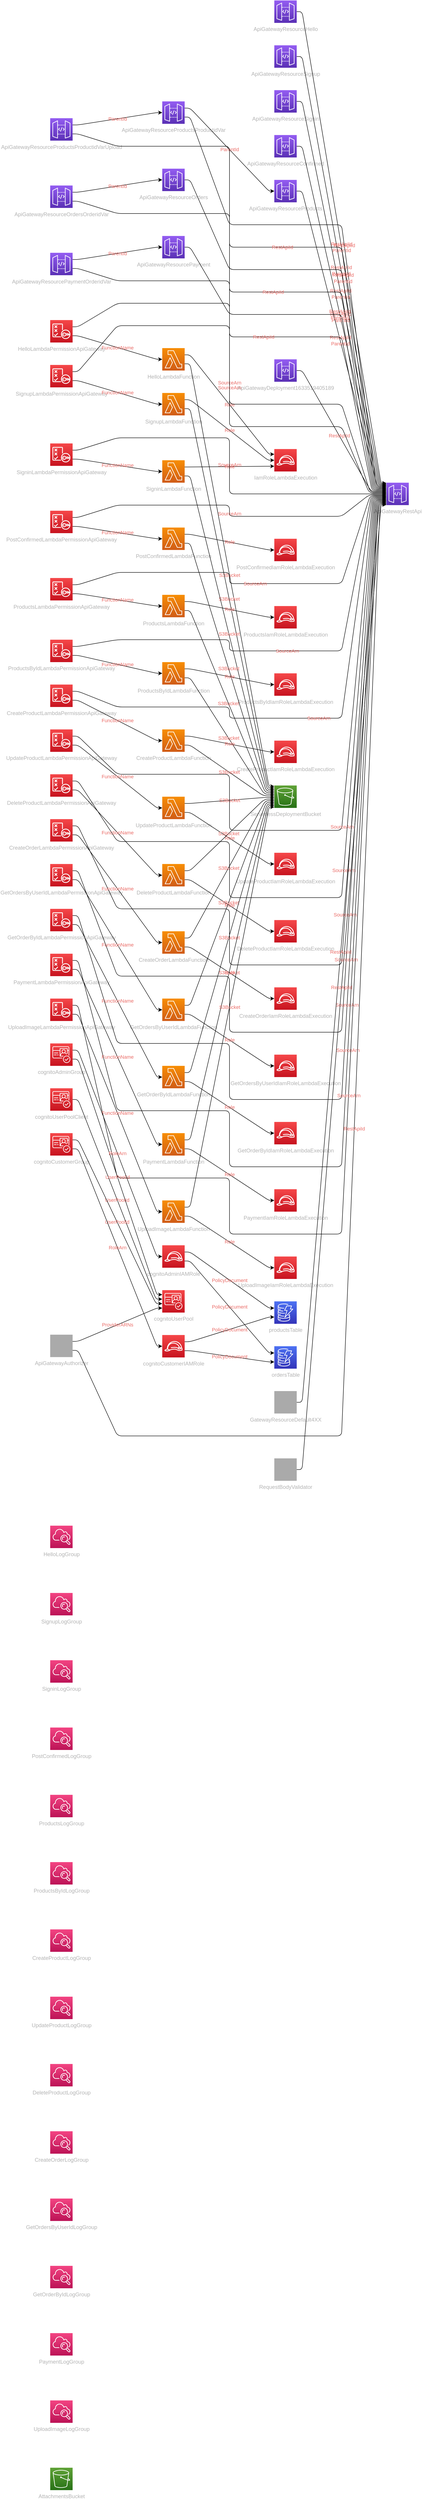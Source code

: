 <mxfile version="13.1.3" pages="2">
            <diagram id="diagramid" name="Diagram">
              <mxGraphModel><root><mxCell id="0"/><mxCell id="1" parent="0"/><mxCell id="2" value="ServerlessDeploymentBucket" style="outlineConnect=0;fontColor=#B3B3B3;gradientColor=#60A337;gradientDirection=north;fillColor=#277116;strokeColor=#ffffff;dashed=0;verticalLabelPosition=bottom;verticalAlign=top;align=center;html=1;fontSize=12;fontStyle=0;aspect=fixed;shape=mxgraph.aws4.resourceIcon;resIcon=mxgraph.aws4.s3;" vertex="1" parent="1"><mxGeometry x="500" y="1750" width="50" height="50" as="geometry"/></mxCell><mxCell id="4" value="HelloLogGroup" style="outlineConnect=0;fontColor=#B3B3B3;gradientColor=#F34482;gradientDirection=north;fillColor=#BC1356;strokeColor=#ffffff;dashed=0;verticalLabelPosition=bottom;verticalAlign=top;align=center;html=1;fontSize=12;fontStyle=0;aspect=fixed;shape=mxgraph.aws4.resourceIcon;resIcon=mxgraph.aws4.cloudwatch;" vertex="1" parent="1"><mxGeometry y="3400" width="50" height="50" as="geometry"/></mxCell><mxCell id="5" value="SignupLogGroup" style="outlineConnect=0;fontColor=#B3B3B3;gradientColor=#F34482;gradientDirection=north;fillColor=#BC1356;strokeColor=#ffffff;dashed=0;verticalLabelPosition=bottom;verticalAlign=top;align=center;html=1;fontSize=12;fontStyle=0;aspect=fixed;shape=mxgraph.aws4.resourceIcon;resIcon=mxgraph.aws4.cloudwatch;" vertex="1" parent="1"><mxGeometry y="3550" width="50" height="50" as="geometry"/></mxCell><mxCell id="6" value="SigninLogGroup" style="outlineConnect=0;fontColor=#B3B3B3;gradientColor=#F34482;gradientDirection=north;fillColor=#BC1356;strokeColor=#ffffff;dashed=0;verticalLabelPosition=bottom;verticalAlign=top;align=center;html=1;fontSize=12;fontStyle=0;aspect=fixed;shape=mxgraph.aws4.resourceIcon;resIcon=mxgraph.aws4.cloudwatch;" vertex="1" parent="1"><mxGeometry y="3700" width="50" height="50" as="geometry"/></mxCell><mxCell id="7" value="PostConfirmedLogGroup" style="outlineConnect=0;fontColor=#B3B3B3;gradientColor=#F34482;gradientDirection=north;fillColor=#BC1356;strokeColor=#ffffff;dashed=0;verticalLabelPosition=bottom;verticalAlign=top;align=center;html=1;fontSize=12;fontStyle=0;aspect=fixed;shape=mxgraph.aws4.resourceIcon;resIcon=mxgraph.aws4.cloudwatch;" vertex="1" parent="1"><mxGeometry y="3850" width="50" height="50" as="geometry"/></mxCell><mxCell id="8" value="ProductsLogGroup" style="outlineConnect=0;fontColor=#B3B3B3;gradientColor=#F34482;gradientDirection=north;fillColor=#BC1356;strokeColor=#ffffff;dashed=0;verticalLabelPosition=bottom;verticalAlign=top;align=center;html=1;fontSize=12;fontStyle=0;aspect=fixed;shape=mxgraph.aws4.resourceIcon;resIcon=mxgraph.aws4.cloudwatch;" vertex="1" parent="1"><mxGeometry y="4000" width="50" height="50" as="geometry"/></mxCell><mxCell id="9" value="ProductsByIdLogGroup" style="outlineConnect=0;fontColor=#B3B3B3;gradientColor=#F34482;gradientDirection=north;fillColor=#BC1356;strokeColor=#ffffff;dashed=0;verticalLabelPosition=bottom;verticalAlign=top;align=center;html=1;fontSize=12;fontStyle=0;aspect=fixed;shape=mxgraph.aws4.resourceIcon;resIcon=mxgraph.aws4.cloudwatch;" vertex="1" parent="1"><mxGeometry y="4150" width="50" height="50" as="geometry"/></mxCell><mxCell id="10" value="CreateProductLogGroup" style="outlineConnect=0;fontColor=#B3B3B3;gradientColor=#F34482;gradientDirection=north;fillColor=#BC1356;strokeColor=#ffffff;dashed=0;verticalLabelPosition=bottom;verticalAlign=top;align=center;html=1;fontSize=12;fontStyle=0;aspect=fixed;shape=mxgraph.aws4.resourceIcon;resIcon=mxgraph.aws4.cloudwatch;" vertex="1" parent="1"><mxGeometry y="4300" width="50" height="50" as="geometry"/></mxCell><mxCell id="11" value="UpdateProductLogGroup" style="outlineConnect=0;fontColor=#B3B3B3;gradientColor=#F34482;gradientDirection=north;fillColor=#BC1356;strokeColor=#ffffff;dashed=0;verticalLabelPosition=bottom;verticalAlign=top;align=center;html=1;fontSize=12;fontStyle=0;aspect=fixed;shape=mxgraph.aws4.resourceIcon;resIcon=mxgraph.aws4.cloudwatch;" vertex="1" parent="1"><mxGeometry y="4450" width="50" height="50" as="geometry"/></mxCell><mxCell id="12" value="DeleteProductLogGroup" style="outlineConnect=0;fontColor=#B3B3B3;gradientColor=#F34482;gradientDirection=north;fillColor=#BC1356;strokeColor=#ffffff;dashed=0;verticalLabelPosition=bottom;verticalAlign=top;align=center;html=1;fontSize=12;fontStyle=0;aspect=fixed;shape=mxgraph.aws4.resourceIcon;resIcon=mxgraph.aws4.cloudwatch;" vertex="1" parent="1"><mxGeometry y="4600" width="50" height="50" as="geometry"/></mxCell><mxCell id="13" value="CreateOrderLogGroup" style="outlineConnect=0;fontColor=#B3B3B3;gradientColor=#F34482;gradientDirection=north;fillColor=#BC1356;strokeColor=#ffffff;dashed=0;verticalLabelPosition=bottom;verticalAlign=top;align=center;html=1;fontSize=12;fontStyle=0;aspect=fixed;shape=mxgraph.aws4.resourceIcon;resIcon=mxgraph.aws4.cloudwatch;" vertex="1" parent="1"><mxGeometry y="4750" width="50" height="50" as="geometry"/></mxCell><mxCell id="14" value="GetOrdersByUserIdLogGroup" style="outlineConnect=0;fontColor=#B3B3B3;gradientColor=#F34482;gradientDirection=north;fillColor=#BC1356;strokeColor=#ffffff;dashed=0;verticalLabelPosition=bottom;verticalAlign=top;align=center;html=1;fontSize=12;fontStyle=0;aspect=fixed;shape=mxgraph.aws4.resourceIcon;resIcon=mxgraph.aws4.cloudwatch;" vertex="1" parent="1"><mxGeometry y="4900" width="50" height="50" as="geometry"/></mxCell><mxCell id="15" value="GetOrderByIdLogGroup" style="outlineConnect=0;fontColor=#B3B3B3;gradientColor=#F34482;gradientDirection=north;fillColor=#BC1356;strokeColor=#ffffff;dashed=0;verticalLabelPosition=bottom;verticalAlign=top;align=center;html=1;fontSize=12;fontStyle=0;aspect=fixed;shape=mxgraph.aws4.resourceIcon;resIcon=mxgraph.aws4.cloudwatch;" vertex="1" parent="1"><mxGeometry y="5050" width="50" height="50" as="geometry"/></mxCell><mxCell id="16" value="PaymentLogGroup" style="outlineConnect=0;fontColor=#B3B3B3;gradientColor=#F34482;gradientDirection=north;fillColor=#BC1356;strokeColor=#ffffff;dashed=0;verticalLabelPosition=bottom;verticalAlign=top;align=center;html=1;fontSize=12;fontStyle=0;aspect=fixed;shape=mxgraph.aws4.resourceIcon;resIcon=mxgraph.aws4.cloudwatch;" vertex="1" parent="1"><mxGeometry y="5200" width="50" height="50" as="geometry"/></mxCell><mxCell id="17" value="UploadImageLogGroup" style="outlineConnect=0;fontColor=#B3B3B3;gradientColor=#F34482;gradientDirection=north;fillColor=#BC1356;strokeColor=#ffffff;dashed=0;verticalLabelPosition=bottom;verticalAlign=top;align=center;html=1;fontSize=12;fontStyle=0;aspect=fixed;shape=mxgraph.aws4.resourceIcon;resIcon=mxgraph.aws4.cloudwatch;" vertex="1" parent="1"><mxGeometry y="5350" width="50" height="50" as="geometry"/></mxCell><mxCell id="18" value="IamRoleLambdaExecution" style="outlineConnect=0;fontColor=#B3B3B3;gradientColor=#F54749;gradientDirection=north;fillColor=#C7131F;strokeColor=#ffffff;dashed=0;verticalLabelPosition=bottom;verticalAlign=top;align=center;html=1;fontSize=12;fontStyle=0;aspect=fixed;shape=mxgraph.aws4.resourceIcon;resIcon=mxgraph.aws4.role;" vertex="1" parent="1"><mxGeometry x="500" y="1000" width="50" height="50" as="geometry"/></mxCell><mxCell id="19" value="HelloLambdaFunction" style="outlineConnect=0;fontColor=#B3B3B3;gradientColor=#F78E04;gradientDirection=north;fillColor=#D05C17;strokeColor=#ffffff;dashed=0;verticalLabelPosition=bottom;verticalAlign=top;align=center;html=1;fontSize=12;fontStyle=0;aspect=fixed;shape=mxgraph.aws4.resourceIcon;resIcon=mxgraph.aws4.lambda;" vertex="1" parent="1"><mxGeometry x="250" y="775" width="50" height="50" as="geometry"/></mxCell><mxCell id="20" value="SignupLambdaFunction" style="outlineConnect=0;fontColor=#B3B3B3;gradientColor=#F78E04;gradientDirection=north;fillColor=#D05C17;strokeColor=#ffffff;dashed=0;verticalLabelPosition=bottom;verticalAlign=top;align=center;html=1;fontSize=12;fontStyle=0;aspect=fixed;shape=mxgraph.aws4.resourceIcon;resIcon=mxgraph.aws4.lambda;" vertex="1" parent="1"><mxGeometry x="250" y="875" width="50" height="50" as="geometry"/></mxCell><mxCell id="21" value="SigninLambdaFunction" style="outlineConnect=0;fontColor=#B3B3B3;gradientColor=#F78E04;gradientDirection=north;fillColor=#D05C17;strokeColor=#ffffff;dashed=0;verticalLabelPosition=bottom;verticalAlign=top;align=center;html=1;fontSize=12;fontStyle=0;aspect=fixed;shape=mxgraph.aws4.resourceIcon;resIcon=mxgraph.aws4.lambda;" vertex="1" parent="1"><mxGeometry x="250" y="1025" width="50" height="50" as="geometry"/></mxCell><mxCell id="22" value="PostConfirmedLambdaFunction" style="outlineConnect=0;fontColor=#B3B3B3;gradientColor=#F78E04;gradientDirection=north;fillColor=#D05C17;strokeColor=#ffffff;dashed=0;verticalLabelPosition=bottom;verticalAlign=top;align=center;html=1;fontSize=12;fontStyle=0;aspect=fixed;shape=mxgraph.aws4.resourceIcon;resIcon=mxgraph.aws4.lambda;" vertex="1" parent="1"><mxGeometry x="250" y="1175" width="50" height="50" as="geometry"/></mxCell><mxCell id="23" value="ProductsLambdaFunction" style="outlineConnect=0;fontColor=#B3B3B3;gradientColor=#F78E04;gradientDirection=north;fillColor=#D05C17;strokeColor=#ffffff;dashed=0;verticalLabelPosition=bottom;verticalAlign=top;align=center;html=1;fontSize=12;fontStyle=0;aspect=fixed;shape=mxgraph.aws4.resourceIcon;resIcon=mxgraph.aws4.lambda;" vertex="1" parent="1"><mxGeometry x="250" y="1325" width="50" height="50" as="geometry"/></mxCell><mxCell id="24" value="ProductsByIdLambdaFunction" style="outlineConnect=0;fontColor=#B3B3B3;gradientColor=#F78E04;gradientDirection=north;fillColor=#D05C17;strokeColor=#ffffff;dashed=0;verticalLabelPosition=bottom;verticalAlign=top;align=center;html=1;fontSize=12;fontStyle=0;aspect=fixed;shape=mxgraph.aws4.resourceIcon;resIcon=mxgraph.aws4.lambda;" vertex="1" parent="1"><mxGeometry x="250" y="1475" width="50" height="50" as="geometry"/></mxCell><mxCell id="25" value="CreateProductLambdaFunction" style="outlineConnect=0;fontColor=#B3B3B3;gradientColor=#F78E04;gradientDirection=north;fillColor=#D05C17;strokeColor=#ffffff;dashed=0;verticalLabelPosition=bottom;verticalAlign=top;align=center;html=1;fontSize=12;fontStyle=0;aspect=fixed;shape=mxgraph.aws4.resourceIcon;resIcon=mxgraph.aws4.lambda;" vertex="1" parent="1"><mxGeometry x="250" y="1625" width="50" height="50" as="geometry"/></mxCell><mxCell id="26" value="UpdateProductLambdaFunction" style="outlineConnect=0;fontColor=#B3B3B3;gradientColor=#F78E04;gradientDirection=north;fillColor=#D05C17;strokeColor=#ffffff;dashed=0;verticalLabelPosition=bottom;verticalAlign=top;align=center;html=1;fontSize=12;fontStyle=0;aspect=fixed;shape=mxgraph.aws4.resourceIcon;resIcon=mxgraph.aws4.lambda;" vertex="1" parent="1"><mxGeometry x="250" y="1775" width="50" height="50" as="geometry"/></mxCell><mxCell id="27" value="DeleteProductLambdaFunction" style="outlineConnect=0;fontColor=#B3B3B3;gradientColor=#F78E04;gradientDirection=north;fillColor=#D05C17;strokeColor=#ffffff;dashed=0;verticalLabelPosition=bottom;verticalAlign=top;align=center;html=1;fontSize=12;fontStyle=0;aspect=fixed;shape=mxgraph.aws4.resourceIcon;resIcon=mxgraph.aws4.lambda;" vertex="1" parent="1"><mxGeometry x="250" y="1925" width="50" height="50" as="geometry"/></mxCell><mxCell id="28" value="CreateOrderLambdaFunction" style="outlineConnect=0;fontColor=#B3B3B3;gradientColor=#F78E04;gradientDirection=north;fillColor=#D05C17;strokeColor=#ffffff;dashed=0;verticalLabelPosition=bottom;verticalAlign=top;align=center;html=1;fontSize=12;fontStyle=0;aspect=fixed;shape=mxgraph.aws4.resourceIcon;resIcon=mxgraph.aws4.lambda;" vertex="1" parent="1"><mxGeometry x="250" y="2075" width="50" height="50" as="geometry"/></mxCell><mxCell id="29" value="GetOrdersByUserIdLambdaFunction" style="outlineConnect=0;fontColor=#B3B3B3;gradientColor=#F78E04;gradientDirection=north;fillColor=#D05C17;strokeColor=#ffffff;dashed=0;verticalLabelPosition=bottom;verticalAlign=top;align=center;html=1;fontSize=12;fontStyle=0;aspect=fixed;shape=mxgraph.aws4.resourceIcon;resIcon=mxgraph.aws4.lambda;" vertex="1" parent="1"><mxGeometry x="250" y="2225" width="50" height="50" as="geometry"/></mxCell><mxCell id="30" value="GetOrderByIdLambdaFunction" style="outlineConnect=0;fontColor=#B3B3B3;gradientColor=#F78E04;gradientDirection=north;fillColor=#D05C17;strokeColor=#ffffff;dashed=0;verticalLabelPosition=bottom;verticalAlign=top;align=center;html=1;fontSize=12;fontStyle=0;aspect=fixed;shape=mxgraph.aws4.resourceIcon;resIcon=mxgraph.aws4.lambda;" vertex="1" parent="1"><mxGeometry x="250" y="2375" width="50" height="50" as="geometry"/></mxCell><mxCell id="31" value="PaymentLambdaFunction" style="outlineConnect=0;fontColor=#B3B3B3;gradientColor=#F78E04;gradientDirection=north;fillColor=#D05C17;strokeColor=#ffffff;dashed=0;verticalLabelPosition=bottom;verticalAlign=top;align=center;html=1;fontSize=12;fontStyle=0;aspect=fixed;shape=mxgraph.aws4.resourceIcon;resIcon=mxgraph.aws4.lambda;" vertex="1" parent="1"><mxGeometry x="250" y="2525" width="50" height="50" as="geometry"/></mxCell><mxCell id="32" value="UploadImageLambdaFunction" style="outlineConnect=0;fontColor=#B3B3B3;gradientColor=#F78E04;gradientDirection=north;fillColor=#D05C17;strokeColor=#ffffff;dashed=0;verticalLabelPosition=bottom;verticalAlign=top;align=center;html=1;fontSize=12;fontStyle=0;aspect=fixed;shape=mxgraph.aws4.resourceIcon;resIcon=mxgraph.aws4.lambda;" vertex="1" parent="1"><mxGeometry x="250" y="2675" width="50" height="50" as="geometry"/></mxCell><mxCell id="47" value="ApiGatewayRestApi" style="outlineConnect=0;fontColor=#B3B3B3;gradientColor=#945DF2;gradientDirection=north;fillColor=#5A30B5;strokeColor=#ffffff;dashed=0;verticalLabelPosition=bottom;verticalAlign=top;align=center;html=1;fontSize=12;fontStyle=0;aspect=fixed;shape=mxgraph.aws4.resourceIcon;resIcon=mxgraph.aws4.api_gateway;" vertex="1" parent="1"><mxGeometry x="750" y="1075" width="50" height="50" as="geometry"/></mxCell><mxCell id="48" value="ApiGatewayResourceHello" style="outlineConnect=0;fontColor=#B3B3B3;gradientColor=#945DF2;gradientDirection=north;fillColor=#5A30B5;strokeColor=#ffffff;dashed=0;verticalLabelPosition=bottom;verticalAlign=top;align=center;html=1;fontSize=12;fontStyle=0;aspect=fixed;shape=mxgraph.aws4.resourceIcon;resIcon=mxgraph.aws4.api_gateway;" vertex="1" parent="1"><mxGeometry x="500" width="50" height="50" as="geometry"/></mxCell><mxCell id="49" value="ApiGatewayResourceSignup" style="outlineConnect=0;fontColor=#B3B3B3;gradientColor=#945DF2;gradientDirection=north;fillColor=#5A30B5;strokeColor=#ffffff;dashed=0;verticalLabelPosition=bottom;verticalAlign=top;align=center;html=1;fontSize=12;fontStyle=0;aspect=fixed;shape=mxgraph.aws4.resourceIcon;resIcon=mxgraph.aws4.api_gateway;" vertex="1" parent="1"><mxGeometry x="500" y="100" width="50" height="50" as="geometry"/></mxCell><mxCell id="50" value="ApiGatewayResourceSignin" style="outlineConnect=0;fontColor=#B3B3B3;gradientColor=#945DF2;gradientDirection=north;fillColor=#5A30B5;strokeColor=#ffffff;dashed=0;verticalLabelPosition=bottom;verticalAlign=top;align=center;html=1;fontSize=12;fontStyle=0;aspect=fixed;shape=mxgraph.aws4.resourceIcon;resIcon=mxgraph.aws4.api_gateway;" vertex="1" parent="1"><mxGeometry x="500" y="200" width="50" height="50" as="geometry"/></mxCell><mxCell id="51" value="ApiGatewayResourceConfirmed" style="outlineConnect=0;fontColor=#B3B3B3;gradientColor=#945DF2;gradientDirection=north;fillColor=#5A30B5;strokeColor=#ffffff;dashed=0;verticalLabelPosition=bottom;verticalAlign=top;align=center;html=1;fontSize=12;fontStyle=0;aspect=fixed;shape=mxgraph.aws4.resourceIcon;resIcon=mxgraph.aws4.api_gateway;" vertex="1" parent="1"><mxGeometry x="500" y="300" width="50" height="50" as="geometry"/></mxCell><mxCell id="52" value="ApiGatewayResourceProducts" style="outlineConnect=0;fontColor=#B3B3B3;gradientColor=#945DF2;gradientDirection=north;fillColor=#5A30B5;strokeColor=#ffffff;dashed=0;verticalLabelPosition=bottom;verticalAlign=top;align=center;html=1;fontSize=12;fontStyle=0;aspect=fixed;shape=mxgraph.aws4.resourceIcon;resIcon=mxgraph.aws4.api_gateway;" vertex="1" parent="1"><mxGeometry x="500" y="400" width="50" height="50" as="geometry"/></mxCell><mxCell id="53" value="ApiGatewayResourceProductsProductidVar" style="outlineConnect=0;fontColor=#B3B3B3;gradientColor=#945DF2;gradientDirection=north;fillColor=#5A30B5;strokeColor=#ffffff;dashed=0;verticalLabelPosition=bottom;verticalAlign=top;align=center;html=1;fontSize=12;fontStyle=0;aspect=fixed;shape=mxgraph.aws4.resourceIcon;resIcon=mxgraph.aws4.api_gateway;" vertex="1" parent="1"><mxGeometry x="250" y="225" width="50" height="50" as="geometry"/></mxCell><mxCell id="54" value="ApiGatewayResourceProductsProductidVarUpload" style="outlineConnect=0;fontColor=#B3B3B3;gradientColor=#945DF2;gradientDirection=north;fillColor=#5A30B5;strokeColor=#ffffff;dashed=0;verticalLabelPosition=bottom;verticalAlign=top;align=center;html=1;fontSize=12;fontStyle=0;aspect=fixed;shape=mxgraph.aws4.resourceIcon;resIcon=mxgraph.aws4.api_gateway;" vertex="1" parent="1"><mxGeometry y="262.5" width="50" height="50" as="geometry"/></mxCell><mxCell id="55" value="ApiGatewayResourceOrders" style="outlineConnect=0;fontColor=#B3B3B3;gradientColor=#945DF2;gradientDirection=north;fillColor=#5A30B5;strokeColor=#ffffff;dashed=0;verticalLabelPosition=bottom;verticalAlign=top;align=center;html=1;fontSize=12;fontStyle=0;aspect=fixed;shape=mxgraph.aws4.resourceIcon;resIcon=mxgraph.aws4.api_gateway;" vertex="1" parent="1"><mxGeometry x="250" y="375" width="50" height="50" as="geometry"/></mxCell><mxCell id="56" value="ApiGatewayResourceOrdersOrderidVar" style="outlineConnect=0;fontColor=#B3B3B3;gradientColor=#945DF2;gradientDirection=north;fillColor=#5A30B5;strokeColor=#ffffff;dashed=0;verticalLabelPosition=bottom;verticalAlign=top;align=center;html=1;fontSize=12;fontStyle=0;aspect=fixed;shape=mxgraph.aws4.resourceIcon;resIcon=mxgraph.aws4.api_gateway;" vertex="1" parent="1"><mxGeometry y="412.5" width="50" height="50" as="geometry"/></mxCell><mxCell id="57" value="ApiGatewayResourcePayment" style="outlineConnect=0;fontColor=#B3B3B3;gradientColor=#945DF2;gradientDirection=north;fillColor=#5A30B5;strokeColor=#ffffff;dashed=0;verticalLabelPosition=bottom;verticalAlign=top;align=center;html=1;fontSize=12;fontStyle=0;aspect=fixed;shape=mxgraph.aws4.resourceIcon;resIcon=mxgraph.aws4.api_gateway;" vertex="1" parent="1"><mxGeometry x="250" y="525" width="50" height="50" as="geometry"/></mxCell><mxCell id="58" value="ApiGatewayResourcePaymentOrderidVar" style="outlineConnect=0;fontColor=#B3B3B3;gradientColor=#945DF2;gradientDirection=north;fillColor=#5A30B5;strokeColor=#ffffff;dashed=0;verticalLabelPosition=bottom;verticalAlign=top;align=center;html=1;fontSize=12;fontStyle=0;aspect=fixed;shape=mxgraph.aws4.resourceIcon;resIcon=mxgraph.aws4.api_gateway;" vertex="1" parent="1"><mxGeometry y="562.5" width="50" height="50" as="geometry"/></mxCell><mxCell id="79" value="ApiGatewayDeployment1633519405189" style="outlineConnect=0;fontColor=#B3B3B3;gradientColor=#945DF2;gradientDirection=north;fillColor=#5A30B5;strokeColor=#ffffff;dashed=0;verticalLabelPosition=bottom;verticalAlign=top;align=center;html=1;fontSize=12;fontStyle=0;aspect=fixed;shape=mxgraph.aws4.resourceIcon;resIcon=mxgraph.aws4.api_gateway;" vertex="1" parent="1"><mxGeometry x="500" y="800" width="50" height="50" as="geometry"/></mxCell><mxCell id="80" value="HelloLambdaPermissionApiGateway" style="outlineConnect=0;fontColor=#B3B3B3;gradientColor=#F54749;gradientDirection=north;fillColor=#C7131F;strokeColor=#ffffff;dashed=0;verticalLabelPosition=bottom;verticalAlign=top;align=center;html=1;fontSize=12;fontStyle=0;aspect=fixed;shape=mxgraph.aws4.resourceIcon;resIcon=mxgraph.aws4.policy;" vertex="1" parent="1"><mxGeometry y="712.5" width="50" height="50" as="geometry"/></mxCell><mxCell id="81" value="SignupLambdaPermissionApiGateway" style="outlineConnect=0;fontColor=#B3B3B3;gradientColor=#F54749;gradientDirection=north;fillColor=#C7131F;strokeColor=#ffffff;dashed=0;verticalLabelPosition=bottom;verticalAlign=top;align=center;html=1;fontSize=12;fontStyle=0;aspect=fixed;shape=mxgraph.aws4.resourceIcon;resIcon=mxgraph.aws4.policy;" vertex="1" parent="1"><mxGeometry y="812.5" width="50" height="50" as="geometry"/></mxCell><mxCell id="82" value="SigninLambdaPermissionApiGateway" style="outlineConnect=0;fontColor=#B3B3B3;gradientColor=#F54749;gradientDirection=north;fillColor=#C7131F;strokeColor=#ffffff;dashed=0;verticalLabelPosition=bottom;verticalAlign=top;align=center;html=1;fontSize=12;fontStyle=0;aspect=fixed;shape=mxgraph.aws4.resourceIcon;resIcon=mxgraph.aws4.policy;" vertex="1" parent="1"><mxGeometry y="987.5" width="50" height="50" as="geometry"/></mxCell><mxCell id="83" value="PostConfirmedLambdaPermissionApiGateway" style="outlineConnect=0;fontColor=#B3B3B3;gradientColor=#F54749;gradientDirection=north;fillColor=#C7131F;strokeColor=#ffffff;dashed=0;verticalLabelPosition=bottom;verticalAlign=top;align=center;html=1;fontSize=12;fontStyle=0;aspect=fixed;shape=mxgraph.aws4.resourceIcon;resIcon=mxgraph.aws4.policy;" vertex="1" parent="1"><mxGeometry y="1137.5" width="50" height="50" as="geometry"/></mxCell><mxCell id="84" value="ProductsLambdaPermissionApiGateway" style="outlineConnect=0;fontColor=#B3B3B3;gradientColor=#F54749;gradientDirection=north;fillColor=#C7131F;strokeColor=#ffffff;dashed=0;verticalLabelPosition=bottom;verticalAlign=top;align=center;html=1;fontSize=12;fontStyle=0;aspect=fixed;shape=mxgraph.aws4.resourceIcon;resIcon=mxgraph.aws4.policy;" vertex="1" parent="1"><mxGeometry y="1287.5" width="50" height="50" as="geometry"/></mxCell><mxCell id="85" value="ProductsByIdLambdaPermissionApiGateway" style="outlineConnect=0;fontColor=#B3B3B3;gradientColor=#F54749;gradientDirection=north;fillColor=#C7131F;strokeColor=#ffffff;dashed=0;verticalLabelPosition=bottom;verticalAlign=top;align=center;html=1;fontSize=12;fontStyle=0;aspect=fixed;shape=mxgraph.aws4.resourceIcon;resIcon=mxgraph.aws4.policy;" vertex="1" parent="1"><mxGeometry y="1425" width="50" height="50" as="geometry"/></mxCell><mxCell id="86" value="CreateProductLambdaPermissionApiGateway" style="outlineConnect=0;fontColor=#B3B3B3;gradientColor=#F54749;gradientDirection=north;fillColor=#C7131F;strokeColor=#ffffff;dashed=0;verticalLabelPosition=bottom;verticalAlign=top;align=center;html=1;fontSize=12;fontStyle=0;aspect=fixed;shape=mxgraph.aws4.resourceIcon;resIcon=mxgraph.aws4.policy;" vertex="1" parent="1"><mxGeometry y="1525" width="50" height="50" as="geometry"/></mxCell><mxCell id="87" value="UpdateProductLambdaPermissionApiGateway" style="outlineConnect=0;fontColor=#B3B3B3;gradientColor=#F54749;gradientDirection=north;fillColor=#C7131F;strokeColor=#ffffff;dashed=0;verticalLabelPosition=bottom;verticalAlign=top;align=center;html=1;fontSize=12;fontStyle=0;aspect=fixed;shape=mxgraph.aws4.resourceIcon;resIcon=mxgraph.aws4.policy;" vertex="1" parent="1"><mxGeometry y="1625" width="50" height="50" as="geometry"/></mxCell><mxCell id="88" value="DeleteProductLambdaPermissionApiGateway" style="outlineConnect=0;fontColor=#B3B3B3;gradientColor=#F54749;gradientDirection=north;fillColor=#C7131F;strokeColor=#ffffff;dashed=0;verticalLabelPosition=bottom;verticalAlign=top;align=center;html=1;fontSize=12;fontStyle=0;aspect=fixed;shape=mxgraph.aws4.resourceIcon;resIcon=mxgraph.aws4.policy;" vertex="1" parent="1"><mxGeometry y="1725" width="50" height="50" as="geometry"/></mxCell><mxCell id="89" value="CreateOrderLambdaPermissionApiGateway" style="outlineConnect=0;fontColor=#B3B3B3;gradientColor=#F54749;gradientDirection=north;fillColor=#C7131F;strokeColor=#ffffff;dashed=0;verticalLabelPosition=bottom;verticalAlign=top;align=center;html=1;fontSize=12;fontStyle=0;aspect=fixed;shape=mxgraph.aws4.resourceIcon;resIcon=mxgraph.aws4.policy;" vertex="1" parent="1"><mxGeometry y="1825" width="50" height="50" as="geometry"/></mxCell><mxCell id="90" value="GetOrdersByUserIdLambdaPermissionApiGateway" style="outlineConnect=0;fontColor=#B3B3B3;gradientColor=#F54749;gradientDirection=north;fillColor=#C7131F;strokeColor=#ffffff;dashed=0;verticalLabelPosition=bottom;verticalAlign=top;align=center;html=1;fontSize=12;fontStyle=0;aspect=fixed;shape=mxgraph.aws4.resourceIcon;resIcon=mxgraph.aws4.policy;" vertex="1" parent="1"><mxGeometry y="1925" width="50" height="50" as="geometry"/></mxCell><mxCell id="91" value="GetOrderByIdLambdaPermissionApiGateway" style="outlineConnect=0;fontColor=#B3B3B3;gradientColor=#F54749;gradientDirection=north;fillColor=#C7131F;strokeColor=#ffffff;dashed=0;verticalLabelPosition=bottom;verticalAlign=top;align=center;html=1;fontSize=12;fontStyle=0;aspect=fixed;shape=mxgraph.aws4.resourceIcon;resIcon=mxgraph.aws4.policy;" vertex="1" parent="1"><mxGeometry y="2025" width="50" height="50" as="geometry"/></mxCell><mxCell id="92" value="PaymentLambdaPermissionApiGateway" style="outlineConnect=0;fontColor=#B3B3B3;gradientColor=#F54749;gradientDirection=north;fillColor=#C7131F;strokeColor=#ffffff;dashed=0;verticalLabelPosition=bottom;verticalAlign=top;align=center;html=1;fontSize=12;fontStyle=0;aspect=fixed;shape=mxgraph.aws4.resourceIcon;resIcon=mxgraph.aws4.policy;" vertex="1" parent="1"><mxGeometry y="2125" width="50" height="50" as="geometry"/></mxCell><mxCell id="93" value="UploadImageLambdaPermissionApiGateway" style="outlineConnect=0;fontColor=#B3B3B3;gradientColor=#F54749;gradientDirection=north;fillColor=#C7131F;strokeColor=#ffffff;dashed=0;verticalLabelPosition=bottom;verticalAlign=top;align=center;html=1;fontSize=12;fontStyle=0;aspect=fixed;shape=mxgraph.aws4.resourceIcon;resIcon=mxgraph.aws4.policy;" vertex="1" parent="1"><mxGeometry y="2225" width="50" height="50" as="geometry"/></mxCell><mxCell id="94" value="PostConfirmedIamRoleLambdaExecution" style="outlineConnect=0;fontColor=#B3B3B3;gradientColor=#F54749;gradientDirection=north;fillColor=#C7131F;strokeColor=#ffffff;dashed=0;verticalLabelPosition=bottom;verticalAlign=top;align=center;html=1;fontSize=12;fontStyle=0;aspect=fixed;shape=mxgraph.aws4.resourceIcon;resIcon=mxgraph.aws4.role;" vertex="1" parent="1"><mxGeometry x="500" y="1200" width="50" height="50" as="geometry"/></mxCell><mxCell id="95" value="ProductsIamRoleLambdaExecution" style="outlineConnect=0;fontColor=#B3B3B3;gradientColor=#F54749;gradientDirection=north;fillColor=#C7131F;strokeColor=#ffffff;dashed=0;verticalLabelPosition=bottom;verticalAlign=top;align=center;html=1;fontSize=12;fontStyle=0;aspect=fixed;shape=mxgraph.aws4.resourceIcon;resIcon=mxgraph.aws4.role;" vertex="1" parent="1"><mxGeometry x="500" y="1350" width="50" height="50" as="geometry"/></mxCell><mxCell id="96" value="ProductsByIdIamRoleLambdaExecution" style="outlineConnect=0;fontColor=#B3B3B3;gradientColor=#F54749;gradientDirection=north;fillColor=#C7131F;strokeColor=#ffffff;dashed=0;verticalLabelPosition=bottom;verticalAlign=top;align=center;html=1;fontSize=12;fontStyle=0;aspect=fixed;shape=mxgraph.aws4.resourceIcon;resIcon=mxgraph.aws4.role;" vertex="1" parent="1"><mxGeometry x="500" y="1500" width="50" height="50" as="geometry"/></mxCell><mxCell id="97" value="CreateProductIamRoleLambdaExecution" style="outlineConnect=0;fontColor=#B3B3B3;gradientColor=#F54749;gradientDirection=north;fillColor=#C7131F;strokeColor=#ffffff;dashed=0;verticalLabelPosition=bottom;verticalAlign=top;align=center;html=1;fontSize=12;fontStyle=0;aspect=fixed;shape=mxgraph.aws4.resourceIcon;resIcon=mxgraph.aws4.role;" vertex="1" parent="1"><mxGeometry x="500" y="1650" width="50" height="50" as="geometry"/></mxCell><mxCell id="98" value="UpdateProductIamRoleLambdaExecution" style="outlineConnect=0;fontColor=#B3B3B3;gradientColor=#F54749;gradientDirection=north;fillColor=#C7131F;strokeColor=#ffffff;dashed=0;verticalLabelPosition=bottom;verticalAlign=top;align=center;html=1;fontSize=12;fontStyle=0;aspect=fixed;shape=mxgraph.aws4.resourceIcon;resIcon=mxgraph.aws4.role;" vertex="1" parent="1"><mxGeometry x="500" y="1900" width="50" height="50" as="geometry"/></mxCell><mxCell id="99" value="DeleteProductIamRoleLambdaExecution" style="outlineConnect=0;fontColor=#B3B3B3;gradientColor=#F54749;gradientDirection=north;fillColor=#C7131F;strokeColor=#ffffff;dashed=0;verticalLabelPosition=bottom;verticalAlign=top;align=center;html=1;fontSize=12;fontStyle=0;aspect=fixed;shape=mxgraph.aws4.resourceIcon;resIcon=mxgraph.aws4.role;" vertex="1" parent="1"><mxGeometry x="500" y="2050" width="50" height="50" as="geometry"/></mxCell><mxCell id="100" value="CreateOrderIamRoleLambdaExecution" style="outlineConnect=0;fontColor=#B3B3B3;gradientColor=#F54749;gradientDirection=north;fillColor=#C7131F;strokeColor=#ffffff;dashed=0;verticalLabelPosition=bottom;verticalAlign=top;align=center;html=1;fontSize=12;fontStyle=0;aspect=fixed;shape=mxgraph.aws4.resourceIcon;resIcon=mxgraph.aws4.role;" vertex="1" parent="1"><mxGeometry x="500" y="2200" width="50" height="50" as="geometry"/></mxCell><mxCell id="101" value="GetOrdersByUserIdIamRoleLambdaExecution" style="outlineConnect=0;fontColor=#B3B3B3;gradientColor=#F54749;gradientDirection=north;fillColor=#C7131F;strokeColor=#ffffff;dashed=0;verticalLabelPosition=bottom;verticalAlign=top;align=center;html=1;fontSize=12;fontStyle=0;aspect=fixed;shape=mxgraph.aws4.resourceIcon;resIcon=mxgraph.aws4.role;" vertex="1" parent="1"><mxGeometry x="500" y="2350" width="50" height="50" as="geometry"/></mxCell><mxCell id="102" value="GetOrderByIdIamRoleLambdaExecution" style="outlineConnect=0;fontColor=#B3B3B3;gradientColor=#F54749;gradientDirection=north;fillColor=#C7131F;strokeColor=#ffffff;dashed=0;verticalLabelPosition=bottom;verticalAlign=top;align=center;html=1;fontSize=12;fontStyle=0;aspect=fixed;shape=mxgraph.aws4.resourceIcon;resIcon=mxgraph.aws4.role;" vertex="1" parent="1"><mxGeometry x="500" y="2500" width="50" height="50" as="geometry"/></mxCell><mxCell id="103" value="PaymentIamRoleLambdaExecution" style="outlineConnect=0;fontColor=#B3B3B3;gradientColor=#F54749;gradientDirection=north;fillColor=#C7131F;strokeColor=#ffffff;dashed=0;verticalLabelPosition=bottom;verticalAlign=top;align=center;html=1;fontSize=12;fontStyle=0;aspect=fixed;shape=mxgraph.aws4.resourceIcon;resIcon=mxgraph.aws4.role;" vertex="1" parent="1"><mxGeometry x="500" y="2650" width="50" height="50" as="geometry"/></mxCell><mxCell id="104" value="UploadImageIamRoleLambdaExecution" style="outlineConnect=0;fontColor=#B3B3B3;gradientColor=#F54749;gradientDirection=north;fillColor=#C7131F;strokeColor=#ffffff;dashed=0;verticalLabelPosition=bottom;verticalAlign=top;align=center;html=1;fontSize=12;fontStyle=0;aspect=fixed;shape=mxgraph.aws4.resourceIcon;resIcon=mxgraph.aws4.role;" vertex="1" parent="1"><mxGeometry x="500" y="2800" width="50" height="50" as="geometry"/></mxCell><mxCell id="112" value="productsTable" style="outlineConnect=0;fontColor=#B3B3B3;gradientColor=#4D72F3;gradientDirection=north;fillColor=#3334B9;strokeColor=#ffffff;dashed=0;verticalLabelPosition=bottom;verticalAlign=top;align=center;html=1;fontSize=12;fontStyle=0;aspect=fixed;shape=mxgraph.aws4.resourceIcon;resIcon=mxgraph.aws4.dynamodb;" vertex="1" parent="1"><mxGeometry x="500" y="2900" width="50" height="50" as="geometry"/></mxCell><mxCell id="113" value="ordersTable" style="outlineConnect=0;fontColor=#B3B3B3;gradientColor=#4D72F3;gradientDirection=north;fillColor=#3334B9;strokeColor=#ffffff;dashed=0;verticalLabelPosition=bottom;verticalAlign=top;align=center;html=1;fontSize=12;fontStyle=0;aspect=fixed;shape=mxgraph.aws4.resourceIcon;resIcon=mxgraph.aws4.dynamodb;" vertex="1" parent="1"><mxGeometry x="500" y="3000" width="50" height="50" as="geometry"/></mxCell><mxCell id="114" value="cognitoUserPool" style="outlineConnect=0;fontColor=#B3B3B3;gradientColor=#F54749;gradientDirection=north;fillColor=#C7131F;strokeColor=#ffffff;dashed=0;verticalLabelPosition=bottom;verticalAlign=top;align=center;html=1;fontSize=12;fontStyle=0;aspect=fixed;shape=mxgraph.aws4.resourceIcon;resIcon=mxgraph.aws4.cognito;" vertex="1" parent="1"><mxGeometry x="250" y="2875" width="50" height="50" as="geometry"/></mxCell><mxCell id="115" value="cognitoUserPoolClient" style="outlineConnect=0;fontColor=#B3B3B3;gradientColor=#F54749;gradientDirection=north;fillColor=#C7131F;strokeColor=#ffffff;dashed=0;verticalLabelPosition=bottom;verticalAlign=top;align=center;html=1;fontSize=12;fontStyle=0;aspect=fixed;shape=mxgraph.aws4.resourceIcon;resIcon=mxgraph.aws4.cognito;" vertex="1" parent="1"><mxGeometry y="2425" width="50" height="50" as="geometry"/></mxCell><mxCell id="116" value="cognitoAdminGroup" style="outlineConnect=0;fontColor=#B3B3B3;gradientColor=#F54749;gradientDirection=north;fillColor=#C7131F;strokeColor=#ffffff;dashed=0;verticalLabelPosition=bottom;verticalAlign=top;align=center;html=1;fontSize=12;fontStyle=0;aspect=fixed;shape=mxgraph.aws4.resourceIcon;resIcon=mxgraph.aws4.cognito;" vertex="1" parent="1"><mxGeometry y="2325" width="50" height="50" as="geometry"/></mxCell><mxCell id="117" value="cognitoAdminIAMRole" style="outlineConnect=0;fontColor=#B3B3B3;gradientColor=#F54749;gradientDirection=north;fillColor=#C7131F;strokeColor=#ffffff;dashed=0;verticalLabelPosition=bottom;verticalAlign=top;align=center;html=1;fontSize=12;fontStyle=0;aspect=fixed;shape=mxgraph.aws4.resourceIcon;resIcon=mxgraph.aws4.role;" vertex="1" parent="1"><mxGeometry x="250" y="2775" width="50" height="50" as="geometry"/></mxCell><mxCell id="118" value="cognitoCustomerGroup" style="outlineConnect=0;fontColor=#B3B3B3;gradientColor=#F54749;gradientDirection=north;fillColor=#C7131F;strokeColor=#ffffff;dashed=0;verticalLabelPosition=bottom;verticalAlign=top;align=center;html=1;fontSize=12;fontStyle=0;aspect=fixed;shape=mxgraph.aws4.resourceIcon;resIcon=mxgraph.aws4.cognito;" vertex="1" parent="1"><mxGeometry y="2525" width="50" height="50" as="geometry"/></mxCell><mxCell id="119" value="cognitoCustomerIAMRole" style="outlineConnect=0;fontColor=#B3B3B3;gradientColor=#F54749;gradientDirection=north;fillColor=#C7131F;strokeColor=#ffffff;dashed=0;verticalLabelPosition=bottom;verticalAlign=top;align=center;html=1;fontSize=12;fontStyle=0;aspect=fixed;shape=mxgraph.aws4.resourceIcon;resIcon=mxgraph.aws4.role;" vertex="1" parent="1"><mxGeometry x="250" y="2975" width="50" height="50" as="geometry"/></mxCell><mxCell id="120" value="GatewayResourceDefault4XX" style="outlineConnect=0;fontColor=#B3B3B3;gradientColor=#aaaaaa;gradientDirection=north;fillColor=#aaaaaa;strokeColor=#ffffff;dashed=0;verticalLabelPosition=bottom;verticalAlign=top;align=center;html=1;fontSize=12;fontStyle=0;aspect=fixed;shape=mxgraph.aws4.resourceIcon;resIcon=mxgraph.aws4.apigateway;" vertex="1" parent="1"><mxGeometry x="500" y="3100" width="50" height="50" as="geometry"/></mxCell><mxCell id="121" value="ApiGatewayAuthorizer" style="outlineConnect=0;fontColor=#B3B3B3;gradientColor=#aaaaaa;gradientDirection=north;fillColor=#aaaaaa;strokeColor=#ffffff;dashed=0;verticalLabelPosition=bottom;verticalAlign=top;align=center;html=1;fontSize=12;fontStyle=0;aspect=fixed;shape=mxgraph.aws4.resourceIcon;resIcon=mxgraph.aws4.apigateway;" vertex="1" parent="1"><mxGeometry y="2974.219" width="50" height="50" as="geometry"/></mxCell><mxCell id="122" value="RequestBodyValidator" style="outlineConnect=0;fontColor=#B3B3B3;gradientColor=#aaaaaa;gradientDirection=north;fillColor=#aaaaaa;strokeColor=#ffffff;dashed=0;verticalLabelPosition=bottom;verticalAlign=top;align=center;html=1;fontSize=12;fontStyle=0;aspect=fixed;shape=mxgraph.aws4.resourceIcon;resIcon=mxgraph.aws4.apigateway;" vertex="1" parent="1"><mxGeometry x="500" y="3250" width="50" height="50" as="geometry"/></mxCell><mxCell id="123" value="AttachmentsBucket" style="outlineConnect=0;fontColor=#B3B3B3;gradientColor=#60A337;gradientDirection=north;fillColor=#277116;strokeColor=#ffffff;dashed=0;verticalLabelPosition=bottom;verticalAlign=top;align=center;html=1;fontSize=12;fontStyle=0;aspect=fixed;shape=mxgraph.aws4.resourceIcon;resIcon=mxgraph.aws4.s3;" vertex="1" parent="1"><mxGeometry y="5500" width="50" height="50" as="geometry"/></mxCell><mxCell id="ServerlessDeploymentBucket|HelloLambdaFunction" value="S3Bucket" style="edgeStyle=orthogonalEdgeStyle;rounded=1;orthogonalLoop=1;jettySize=auto;html=1;labelBackgroundColor=none;fontColor=#EA6B66;noEdgeStyle=1;orthogonal=1;" edge="1" parent="1" source="19" target="2"><mxGeometry relative="1" as="geometry"><Array as="points"><mxPoint x="312" y="810"/><mxPoint x="488" y="1751.786"/></Array></mxGeometry></mxCell><mxCell id="IamRoleLambdaExecution|HelloLambdaFunction" value="Role" style="edgeStyle=orthogonalEdgeStyle;rounded=1;orthogonalLoop=1;jettySize=auto;html=1;labelBackgroundColor=none;fontColor=#EA6B66;noEdgeStyle=1;orthogonal=1;" edge="1" parent="1" source="19" target="18"><mxGeometry relative="1" as="geometry"><Array as="points"><mxPoint x="312" y="790"/><mxPoint x="488" y="1011.667"/></Array></mxGeometry></mxCell><mxCell id="ServerlessDeploymentBucket|SignupLambdaFunction" value="S3Bucket" style="edgeStyle=orthogonalEdgeStyle;rounded=1;orthogonalLoop=1;jettySize=auto;html=1;labelBackgroundColor=none;fontColor=#EA6B66;noEdgeStyle=1;orthogonal=1;" edge="1" parent="1" source="20" target="2"><mxGeometry relative="1" as="geometry"><Array as="points"><mxPoint x="312" y="910"/><mxPoint x="486" y="1755.357"/></Array></mxGeometry></mxCell><mxCell id="IamRoleLambdaExecution|SignupLambdaFunction" value="Role" style="edgeStyle=orthogonalEdgeStyle;rounded=1;orthogonalLoop=1;jettySize=auto;html=1;labelBackgroundColor=none;fontColor=#EA6B66;noEdgeStyle=1;orthogonal=1;" edge="1" parent="1" source="20" target="18"><mxGeometry relative="1" as="geometry"><Array as="points"><mxPoint x="312" y="890"/><mxPoint x="486" y="1025"/></Array></mxGeometry></mxCell><mxCell id="ServerlessDeploymentBucket|SigninLambdaFunction" value="S3Bucket" style="edgeStyle=orthogonalEdgeStyle;rounded=1;orthogonalLoop=1;jettySize=auto;html=1;labelBackgroundColor=none;fontColor=#EA6B66;noEdgeStyle=1;orthogonal=1;" edge="1" parent="1" source="21" target="2"><mxGeometry relative="1" as="geometry"><Array as="points"><mxPoint x="312" y="1060"/><mxPoint x="484" y="1758.929"/></Array></mxGeometry></mxCell><mxCell id="IamRoleLambdaExecution|SigninLambdaFunction" value="Role" style="edgeStyle=orthogonalEdgeStyle;rounded=1;orthogonalLoop=1;jettySize=auto;html=1;labelBackgroundColor=none;fontColor=#EA6B66;noEdgeStyle=1;orthogonal=1;" edge="1" parent="1" source="21" target="18"><mxGeometry relative="1" as="geometry"><Array as="points"><mxPoint x="312" y="1040"/><mxPoint x="488" y="1038.333"/></Array></mxGeometry></mxCell><mxCell id="ServerlessDeploymentBucket|PostConfirmedLambdaFunction" value="S3Bucket" style="edgeStyle=orthogonalEdgeStyle;rounded=1;orthogonalLoop=1;jettySize=auto;html=1;labelBackgroundColor=none;fontColor=#EA6B66;noEdgeStyle=1;orthogonal=1;" edge="1" parent="1" source="22" target="2"><mxGeometry relative="1" as="geometry"><Array as="points"><mxPoint x="312" y="1210"/><mxPoint x="482" y="1762.5"/></Array></mxGeometry></mxCell><mxCell id="PostConfirmedIamRoleLambdaExecution|PostConfirmedLambdaFunction" value="Role" style="edgeStyle=orthogonalEdgeStyle;rounded=1;orthogonalLoop=1;jettySize=auto;html=1;labelBackgroundColor=none;fontColor=#EA6B66;noEdgeStyle=1;orthogonal=1;" edge="1" parent="1" source="22" target="94"><mxGeometry relative="1" as="geometry"><Array as="points"><mxPoint x="312" y="1190"/><mxPoint x="488" y="1225"/></Array></mxGeometry></mxCell><mxCell id="ServerlessDeploymentBucket|ProductsLambdaFunction" value="S3Bucket" style="edgeStyle=orthogonalEdgeStyle;rounded=1;orthogonalLoop=1;jettySize=auto;html=1;labelBackgroundColor=none;fontColor=#EA6B66;noEdgeStyle=1;orthogonal=1;" edge="1" parent="1" source="23" target="2"><mxGeometry relative="1" as="geometry"><Array as="points"><mxPoint x="312" y="1360"/><mxPoint x="480" y="1766.071"/></Array></mxGeometry></mxCell><mxCell id="ProductsIamRoleLambdaExecution|ProductsLambdaFunction" value="Role" style="edgeStyle=orthogonalEdgeStyle;rounded=1;orthogonalLoop=1;jettySize=auto;html=1;labelBackgroundColor=none;fontColor=#EA6B66;noEdgeStyle=1;orthogonal=1;" edge="1" parent="1" source="23" target="95"><mxGeometry relative="1" as="geometry"><Array as="points"><mxPoint x="312" y="1340"/><mxPoint x="488" y="1375"/></Array></mxGeometry></mxCell><mxCell id="ServerlessDeploymentBucket|ProductsByIdLambdaFunction" value="S3Bucket" style="edgeStyle=orthogonalEdgeStyle;rounded=1;orthogonalLoop=1;jettySize=auto;html=1;labelBackgroundColor=none;fontColor=#EA6B66;noEdgeStyle=1;orthogonal=1;" edge="1" parent="1" source="24" target="2"><mxGeometry relative="1" as="geometry"><Array as="points"><mxPoint x="312" y="1510"/><mxPoint x="478" y="1769.643"/></Array></mxGeometry></mxCell><mxCell id="ProductsByIdIamRoleLambdaExecution|ProductsByIdLambdaFunction" value="Role" style="edgeStyle=orthogonalEdgeStyle;rounded=1;orthogonalLoop=1;jettySize=auto;html=1;labelBackgroundColor=none;fontColor=#EA6B66;noEdgeStyle=1;orthogonal=1;" edge="1" parent="1" source="24" target="96"><mxGeometry relative="1" as="geometry"><Array as="points"><mxPoint x="312" y="1490"/><mxPoint x="488" y="1525"/></Array></mxGeometry></mxCell><mxCell id="ServerlessDeploymentBucket|CreateProductLambdaFunction" value="S3Bucket" style="edgeStyle=orthogonalEdgeStyle;rounded=1;orthogonalLoop=1;jettySize=auto;html=1;labelBackgroundColor=none;fontColor=#EA6B66;noEdgeStyle=1;orthogonal=1;" edge="1" parent="1" source="25" target="2"><mxGeometry relative="1" as="geometry"><Array as="points"><mxPoint x="312" y="1660"/><mxPoint x="476" y="1773.214"/></Array></mxGeometry></mxCell><mxCell id="CreateProductIamRoleLambdaExecution|CreateProductLambdaFunction" value="Role" style="edgeStyle=orthogonalEdgeStyle;rounded=1;orthogonalLoop=1;jettySize=auto;html=1;labelBackgroundColor=none;fontColor=#EA6B66;noEdgeStyle=1;orthogonal=1;" edge="1" parent="1" source="25" target="97"><mxGeometry relative="1" as="geometry"><Array as="points"><mxPoint x="312" y="1640"/><mxPoint x="488" y="1675"/></Array></mxGeometry></mxCell><mxCell id="ServerlessDeploymentBucket|UpdateProductLambdaFunction" value="S3Bucket" style="edgeStyle=orthogonalEdgeStyle;rounded=1;orthogonalLoop=1;jettySize=auto;html=1;labelBackgroundColor=none;fontColor=#EA6B66;noEdgeStyle=1;orthogonal=1;" edge="1" parent="1" source="26" target="2"><mxGeometry relative="1" as="geometry"><Array as="points"><mxPoint x="312" y="1790"/><mxPoint x="476" y="1776.786"/></Array></mxGeometry></mxCell><mxCell id="UpdateProductIamRoleLambdaExecution|UpdateProductLambdaFunction" value="Role" style="edgeStyle=orthogonalEdgeStyle;rounded=1;orthogonalLoop=1;jettySize=auto;html=1;labelBackgroundColor=none;fontColor=#EA6B66;noEdgeStyle=1;orthogonal=1;" edge="1" parent="1" source="26" target="98"><mxGeometry relative="1" as="geometry"><Array as="points"><mxPoint x="312" y="1810"/><mxPoint x="488" y="1925"/></Array></mxGeometry></mxCell><mxCell id="ServerlessDeploymentBucket|DeleteProductLambdaFunction" value="S3Bucket" style="edgeStyle=orthogonalEdgeStyle;rounded=1;orthogonalLoop=1;jettySize=auto;html=1;labelBackgroundColor=none;fontColor=#EA6B66;noEdgeStyle=1;orthogonal=1;" edge="1" parent="1" source="27" target="2"><mxGeometry relative="1" as="geometry"><Array as="points"><mxPoint x="312" y="1940"/><mxPoint x="478" y="1780.357"/></Array></mxGeometry></mxCell><mxCell id="DeleteProductIamRoleLambdaExecution|DeleteProductLambdaFunction" value="Role" style="edgeStyle=orthogonalEdgeStyle;rounded=1;orthogonalLoop=1;jettySize=auto;html=1;labelBackgroundColor=none;fontColor=#EA6B66;noEdgeStyle=1;orthogonal=1;" edge="1" parent="1" source="27" target="99"><mxGeometry relative="1" as="geometry"><Array as="points"><mxPoint x="312" y="1960"/><mxPoint x="488" y="2075"/></Array></mxGeometry></mxCell><mxCell id="ServerlessDeploymentBucket|CreateOrderLambdaFunction" value="S3Bucket" style="edgeStyle=orthogonalEdgeStyle;rounded=1;orthogonalLoop=1;jettySize=auto;html=1;labelBackgroundColor=none;fontColor=#EA6B66;noEdgeStyle=1;orthogonal=1;" edge="1" parent="1" source="28" target="2"><mxGeometry relative="1" as="geometry"><Array as="points"><mxPoint x="312" y="2090"/><mxPoint x="480" y="1783.929"/></Array></mxGeometry></mxCell><mxCell id="CreateOrderIamRoleLambdaExecution|CreateOrderLambdaFunction" value="Role" style="edgeStyle=orthogonalEdgeStyle;rounded=1;orthogonalLoop=1;jettySize=auto;html=1;labelBackgroundColor=none;fontColor=#EA6B66;noEdgeStyle=1;orthogonal=1;" edge="1" parent="1" source="28" target="100"><mxGeometry relative="1" as="geometry"><Array as="points"><mxPoint x="312" y="2110"/><mxPoint x="488" y="2225"/></Array></mxGeometry></mxCell><mxCell id="ServerlessDeploymentBucket|GetOrdersByUserIdLambdaFunction" value="S3Bucket" style="edgeStyle=orthogonalEdgeStyle;rounded=1;orthogonalLoop=1;jettySize=auto;html=1;labelBackgroundColor=none;fontColor=#EA6B66;noEdgeStyle=1;orthogonal=1;" edge="1" parent="1" source="29" target="2"><mxGeometry relative="1" as="geometry"><Array as="points"><mxPoint x="312" y="2240"/><mxPoint x="482" y="1787.5"/></Array></mxGeometry></mxCell><mxCell id="GetOrdersByUserIdIamRoleLambdaExecution|GetOrdersByUserIdLambdaFunction" value="Role" style="edgeStyle=orthogonalEdgeStyle;rounded=1;orthogonalLoop=1;jettySize=auto;html=1;labelBackgroundColor=none;fontColor=#EA6B66;noEdgeStyle=1;orthogonal=1;" edge="1" parent="1" source="29" target="101"><mxGeometry relative="1" as="geometry"><Array as="points"><mxPoint x="312" y="2260"/><mxPoint x="488" y="2375"/></Array></mxGeometry></mxCell><mxCell id="ServerlessDeploymentBucket|GetOrderByIdLambdaFunction" value="S3Bucket" style="edgeStyle=orthogonalEdgeStyle;rounded=1;orthogonalLoop=1;jettySize=auto;html=1;labelBackgroundColor=none;fontColor=#EA6B66;noEdgeStyle=1;orthogonal=1;" edge="1" parent="1" source="30" target="2"><mxGeometry relative="1" as="geometry"><Array as="points"><mxPoint x="312" y="2390"/><mxPoint x="484" y="1791.071"/></Array></mxGeometry></mxCell><mxCell id="GetOrderByIdIamRoleLambdaExecution|GetOrderByIdLambdaFunction" value="Role" style="edgeStyle=orthogonalEdgeStyle;rounded=1;orthogonalLoop=1;jettySize=auto;html=1;labelBackgroundColor=none;fontColor=#EA6B66;noEdgeStyle=1;orthogonal=1;" edge="1" parent="1" source="30" target="102"><mxGeometry relative="1" as="geometry"><Array as="points"><mxPoint x="312" y="2410"/><mxPoint x="488" y="2525"/></Array></mxGeometry></mxCell><mxCell id="ServerlessDeploymentBucket|PaymentLambdaFunction" value="S3Bucket" style="edgeStyle=orthogonalEdgeStyle;rounded=1;orthogonalLoop=1;jettySize=auto;html=1;labelBackgroundColor=none;fontColor=#EA6B66;noEdgeStyle=1;orthogonal=1;" edge="1" parent="1" source="31" target="2"><mxGeometry relative="1" as="geometry"><Array as="points"><mxPoint x="312" y="2540"/><mxPoint x="486" y="1794.643"/></Array></mxGeometry></mxCell><mxCell id="PaymentIamRoleLambdaExecution|PaymentLambdaFunction" value="Role" style="edgeStyle=orthogonalEdgeStyle;rounded=1;orthogonalLoop=1;jettySize=auto;html=1;labelBackgroundColor=none;fontColor=#EA6B66;noEdgeStyle=1;orthogonal=1;" edge="1" parent="1" source="31" target="103"><mxGeometry relative="1" as="geometry"><Array as="points"><mxPoint x="312" y="2560"/><mxPoint x="488" y="2675"/></Array></mxGeometry></mxCell><mxCell id="ServerlessDeploymentBucket|UploadImageLambdaFunction" value="S3Bucket" style="edgeStyle=orthogonalEdgeStyle;rounded=1;orthogonalLoop=1;jettySize=auto;html=1;labelBackgroundColor=none;fontColor=#EA6B66;noEdgeStyle=1;orthogonal=1;" edge="1" parent="1" source="32" target="2"><mxGeometry relative="1" as="geometry"><Array as="points"><mxPoint x="312" y="2690"/><mxPoint x="488" y="1798.214"/></Array></mxGeometry></mxCell><mxCell id="UploadImageIamRoleLambdaExecution|UploadImageLambdaFunction" value="Role" style="edgeStyle=orthogonalEdgeStyle;rounded=1;orthogonalLoop=1;jettySize=auto;html=1;labelBackgroundColor=none;fontColor=#EA6B66;noEdgeStyle=1;orthogonal=1;" edge="1" parent="1" source="32" target="104"><mxGeometry relative="1" as="geometry"><Array as="points"><mxPoint x="312" y="2710"/><mxPoint x="488" y="2825"/></Array></mxGeometry></mxCell><mxCell id="ApiGatewayRestApi|ApiGatewayResourceHello" value="RestApiId&#xA;ParentId" style="edgeStyle=orthogonalEdgeStyle;rounded=1;orthogonalLoop=1;jettySize=auto;html=1;labelBackgroundColor=none;fontColor=#EA6B66;noEdgeStyle=1;orthogonal=1;" edge="1" parent="1" source="48" target="47"><mxGeometry relative="1" as="geometry"><Array as="points"><mxPoint x="562" y="25"/><mxPoint x="738" y="1075.862"/></Array></mxGeometry></mxCell><mxCell id="ApiGatewayRestApi|ApiGatewayResourceSignup" value="RestApiId&#xA;ParentId" style="edgeStyle=orthogonalEdgeStyle;rounded=1;orthogonalLoop=1;jettySize=auto;html=1;labelBackgroundColor=none;fontColor=#EA6B66;noEdgeStyle=1;orthogonal=1;" edge="1" parent="1" source="49" target="47"><mxGeometry relative="1" as="geometry"><Array as="points"><mxPoint x="562" y="125"/><mxPoint x="736" y="1077.586"/></Array></mxGeometry></mxCell><mxCell id="ApiGatewayRestApi|ApiGatewayResourceSignin" value="RestApiId&#xA;ParentId" style="edgeStyle=orthogonalEdgeStyle;rounded=1;orthogonalLoop=1;jettySize=auto;html=1;labelBackgroundColor=none;fontColor=#EA6B66;noEdgeStyle=1;orthogonal=1;" edge="1" parent="1" source="50" target="47"><mxGeometry relative="1" as="geometry"><Array as="points"><mxPoint x="562" y="225"/><mxPoint x="734" y="1079.31"/></Array></mxGeometry></mxCell><mxCell id="ApiGatewayRestApi|ApiGatewayResourceConfirmed" value="RestApiId&#xA;ParentId" style="edgeStyle=orthogonalEdgeStyle;rounded=1;orthogonalLoop=1;jettySize=auto;html=1;labelBackgroundColor=none;fontColor=#EA6B66;noEdgeStyle=1;orthogonal=1;" edge="1" parent="1" source="51" target="47"><mxGeometry relative="1" as="geometry"><Array as="points"><mxPoint x="562" y="325"/><mxPoint x="732" y="1081.034"/></Array></mxGeometry></mxCell><mxCell id="ApiGatewayRestApi|ApiGatewayResourceProducts" value="RestApiId&#xA;ParentId" style="edgeStyle=orthogonalEdgeStyle;rounded=1;orthogonalLoop=1;jettySize=auto;html=1;labelBackgroundColor=none;fontColor=#EA6B66;noEdgeStyle=1;orthogonal=1;" edge="1" parent="1" source="52" target="47"><mxGeometry relative="1" as="geometry"><Array as="points"><mxPoint x="562" y="425"/><mxPoint x="730" y="1082.759"/></Array></mxGeometry></mxCell><mxCell id="ApiGatewayResourceProducts|ApiGatewayResourceProductsProductidVar" value="ParentId" style="edgeStyle=orthogonalEdgeStyle;rounded=1;orthogonalLoop=1;jettySize=auto;html=1;labelBackgroundColor=none;fontColor=#EA6B66;noEdgeStyle=1;orthogonal=1;" edge="1" parent="1" source="53" target="52"><mxGeometry relative="1" as="geometry"><Array as="points"><mxPoint x="312" y="240"/><mxPoint x="488" y="425"/></Array></mxGeometry></mxCell><mxCell id="ApiGatewayRestApi|ApiGatewayResourceProductsProductidVar" value="RestApiId" style="edgeStyle=orthogonalEdgeStyle;rounded=1;orthogonalLoop=1;jettySize=auto;html=1;labelBackgroundColor=none;fontColor=#EA6B66;noEdgeStyle=1;orthogonal=1;" edge="1" parent="1" source="53" target="47"><mxGeometry relative="1" as="geometry"><Array as="points"><mxPoint x="312" y="260"/><mxPoint x="400" y="500"/><mxPoint x="650" y="500"/><mxPoint x="728" y="1084.483"/></Array></mxGeometry></mxCell><mxCell id="ApiGatewayResourceProductsProductidVar|ApiGatewayResourceProductsProductidVarUpload" value="ParentId" style="edgeStyle=orthogonalEdgeStyle;rounded=1;orthogonalLoop=1;jettySize=auto;html=1;labelBackgroundColor=none;fontColor=#EA6B66;noEdgeStyle=1;orthogonal=1;" edge="1" parent="1" source="54" target="53"><mxGeometry relative="1" as="geometry"><Array as="points"><mxPoint x="62" y="277.5"/><mxPoint x="238" y="250"/></Array></mxGeometry></mxCell><mxCell id="ApiGatewayRestApi|ApiGatewayResourceProductsProductidVarUpload" value="RestApiId" style="edgeStyle=orthogonalEdgeStyle;rounded=1;orthogonalLoop=1;jettySize=auto;html=1;labelBackgroundColor=none;fontColor=#EA6B66;noEdgeStyle=1;orthogonal=1;" edge="1" parent="1" source="54" target="47"><mxGeometry relative="1" as="geometry"><Array as="points"><mxPoint x="62" y="297.5"/><mxPoint x="150" y="325"/><mxPoint x="400" y="325"/><mxPoint x="400" y="550"/><mxPoint x="650" y="550"/><mxPoint x="726" y="1086.207"/></Array></mxGeometry></mxCell><mxCell id="ApiGatewayRestApi|ApiGatewayResourceOrders" value="RestApiId&#xA;ParentId" style="edgeStyle=orthogonalEdgeStyle;rounded=1;orthogonalLoop=1;jettySize=auto;html=1;labelBackgroundColor=none;fontColor=#EA6B66;noEdgeStyle=1;orthogonal=1;" edge="1" parent="1" source="55" target="47"><mxGeometry relative="1" as="geometry"><Array as="points"><mxPoint x="312" y="400"/><mxPoint x="400" y="600"/><mxPoint x="650" y="600"/><mxPoint x="724" y="1087.931"/></Array></mxGeometry></mxCell><mxCell id="ApiGatewayResourceOrders|ApiGatewayResourceOrdersOrderidVar" value="ParentId" style="edgeStyle=orthogonalEdgeStyle;rounded=1;orthogonalLoop=1;jettySize=auto;html=1;labelBackgroundColor=none;fontColor=#EA6B66;noEdgeStyle=1;orthogonal=1;" edge="1" parent="1" source="56" target="55"><mxGeometry relative="1" as="geometry"><Array as="points"><mxPoint x="62" y="427.5"/><mxPoint x="238" y="400"/></Array></mxGeometry></mxCell><mxCell id="ApiGatewayRestApi|ApiGatewayResourceOrdersOrderidVar" value="RestApiId" style="edgeStyle=orthogonalEdgeStyle;rounded=1;orthogonalLoop=1;jettySize=auto;html=1;labelBackgroundColor=none;fontColor=#EA6B66;noEdgeStyle=1;orthogonal=1;" edge="1" parent="1" source="56" target="47"><mxGeometry relative="1" as="geometry"><Array as="points"><mxPoint x="62" y="447.5"/><mxPoint x="150" y="475"/><mxPoint x="400" y="475"/><mxPoint x="400" y="650"/><mxPoint x="650" y="650"/><mxPoint x="722" y="1089.655"/></Array></mxGeometry></mxCell><mxCell id="ApiGatewayRestApi|ApiGatewayResourcePayment" value="RestApiId&#xA;ParentId" style="edgeStyle=orthogonalEdgeStyle;rounded=1;orthogonalLoop=1;jettySize=auto;html=1;labelBackgroundColor=none;fontColor=#EA6B66;noEdgeStyle=1;orthogonal=1;" edge="1" parent="1" source="57" target="47"><mxGeometry relative="1" as="geometry"><Array as="points"><mxPoint x="312" y="550"/><mxPoint x="400" y="700"/><mxPoint x="650" y="700"/><mxPoint x="720" y="1091.379"/></Array></mxGeometry></mxCell><mxCell id="ApiGatewayResourcePayment|ApiGatewayResourcePaymentOrderidVar" value="ParentId" style="edgeStyle=orthogonalEdgeStyle;rounded=1;orthogonalLoop=1;jettySize=auto;html=1;labelBackgroundColor=none;fontColor=#EA6B66;noEdgeStyle=1;orthogonal=1;" edge="1" parent="1" source="58" target="57"><mxGeometry relative="1" as="geometry"><Array as="points"><mxPoint x="62" y="577.5"/><mxPoint x="238" y="550"/></Array></mxGeometry></mxCell><mxCell id="ApiGatewayRestApi|ApiGatewayResourcePaymentOrderidVar" value="RestApiId" style="edgeStyle=orthogonalEdgeStyle;rounded=1;orthogonalLoop=1;jettySize=auto;html=1;labelBackgroundColor=none;fontColor=#EA6B66;noEdgeStyle=1;orthogonal=1;" edge="1" parent="1" source="58" target="47"><mxGeometry relative="1" as="geometry"><Array as="points"><mxPoint x="62" y="597.5"/><mxPoint x="150" y="625"/><mxPoint x="400" y="625"/><mxPoint x="400" y="750"/><mxPoint x="650" y="750"/><mxPoint x="718" y="1093.103"/></Array></mxGeometry></mxCell><mxCell id="ApiGatewayRestApi|ApiGatewayDeployment1633519405189" value="RestApiId" style="edgeStyle=orthogonalEdgeStyle;rounded=1;orthogonalLoop=1;jettySize=auto;html=1;labelBackgroundColor=none;fontColor=#EA6B66;noEdgeStyle=1;orthogonal=1;" edge="1" parent="1" source="79" target="47"><mxGeometry relative="1" as="geometry"><Array as="points"><mxPoint x="562" y="825"/><mxPoint x="716" y="1094.828"/></Array></mxGeometry></mxCell><mxCell id="ApiGatewayRestApi|HelloLambdaPermissionApiGateway" value="SourceArn" style="edgeStyle=orthogonalEdgeStyle;rounded=1;orthogonalLoop=1;jettySize=auto;html=1;labelBackgroundColor=none;fontColor=#EA6B66;noEdgeStyle=1;orthogonal=1;" edge="1" parent="1" source="80" target="47"><mxGeometry relative="1" as="geometry"><Array as="points"><mxPoint x="62" y="727.5"/><mxPoint x="150" y="675"/><mxPoint x="400" y="675"/><mxPoint x="400" y="900"/><mxPoint x="650" y="900"/><mxPoint x="714" y="1096.552"/></Array></mxGeometry></mxCell><mxCell id="HelloLambdaFunction|HelloLambdaPermissionApiGateway" value="FunctionName" style="edgeStyle=orthogonalEdgeStyle;rounded=1;orthogonalLoop=1;jettySize=auto;html=1;labelBackgroundColor=none;fontColor=#EA6B66;noEdgeStyle=1;orthogonal=1;" edge="1" parent="1" source="80" target="19"><mxGeometry relative="1" as="geometry"><Array as="points"><mxPoint x="62" y="747.5"/><mxPoint x="238" y="800"/></Array></mxGeometry></mxCell><mxCell id="ApiGatewayRestApi|SignupLambdaPermissionApiGateway" value="SourceArn" style="edgeStyle=orthogonalEdgeStyle;rounded=1;orthogonalLoop=1;jettySize=auto;html=1;labelBackgroundColor=none;fontColor=#EA6B66;noEdgeStyle=1;orthogonal=1;" edge="1" parent="1" source="81" target="47"><mxGeometry relative="1" as="geometry"><Array as="points"><mxPoint x="62" y="827.5"/><mxPoint x="150" y="725"/><mxPoint x="400" y="725"/><mxPoint x="400" y="950"/><mxPoint x="650" y="950"/><mxPoint x="712" y="1098.276"/></Array></mxGeometry></mxCell><mxCell id="SignupLambdaFunction|SignupLambdaPermissionApiGateway" value="FunctionName" style="edgeStyle=orthogonalEdgeStyle;rounded=1;orthogonalLoop=1;jettySize=auto;html=1;labelBackgroundColor=none;fontColor=#EA6B66;noEdgeStyle=1;orthogonal=1;" edge="1" parent="1" source="81" target="20"><mxGeometry relative="1" as="geometry"><Array as="points"><mxPoint x="62" y="847.5"/><mxPoint x="238" y="900"/></Array></mxGeometry></mxCell><mxCell id="ApiGatewayRestApi|SigninLambdaPermissionApiGateway" value="SourceArn" style="edgeStyle=orthogonalEdgeStyle;rounded=1;orthogonalLoop=1;jettySize=auto;html=1;labelBackgroundColor=none;fontColor=#EA6B66;noEdgeStyle=1;orthogonal=1;" edge="1" parent="1" source="82" target="47"><mxGeometry relative="1" as="geometry"><Array as="points"><mxPoint x="62" y="1002.5"/><mxPoint x="150" y="975"/><mxPoint x="400" y="975"/><mxPoint x="400" y="1100"/><mxPoint x="650" y="1100"/><mxPoint x="710" y="1100.0"/></Array></mxGeometry></mxCell><mxCell id="SigninLambdaFunction|SigninLambdaPermissionApiGateway" value="FunctionName" style="edgeStyle=orthogonalEdgeStyle;rounded=1;orthogonalLoop=1;jettySize=auto;html=1;labelBackgroundColor=none;fontColor=#EA6B66;noEdgeStyle=1;orthogonal=1;" edge="1" parent="1" source="82" target="21"><mxGeometry relative="1" as="geometry"><Array as="points"><mxPoint x="62" y="1022.5"/><mxPoint x="238" y="1050"/></Array></mxGeometry></mxCell><mxCell id="ApiGatewayRestApi|PostConfirmedLambdaPermissionApiGateway" value="SourceArn" style="edgeStyle=orthogonalEdgeStyle;rounded=1;orthogonalLoop=1;jettySize=auto;html=1;labelBackgroundColor=none;fontColor=#EA6B66;noEdgeStyle=1;orthogonal=1;" edge="1" parent="1" source="83" target="47"><mxGeometry relative="1" as="geometry"><Array as="points"><mxPoint x="62" y="1152.5"/><mxPoint x="150" y="1125"/><mxPoint x="400" y="1125"/><mxPoint x="400" y="1150"/><mxPoint x="650" y="1150"/><mxPoint x="712" y="1101.724"/></Array></mxGeometry></mxCell><mxCell id="PostConfirmedLambdaFunction|PostConfirmedLambdaPermissionApiGateway" value="FunctionName" style="edgeStyle=orthogonalEdgeStyle;rounded=1;orthogonalLoop=1;jettySize=auto;html=1;labelBackgroundColor=none;fontColor=#EA6B66;noEdgeStyle=1;orthogonal=1;" edge="1" parent="1" source="83" target="22"><mxGeometry relative="1" as="geometry"><Array as="points"><mxPoint x="62" y="1172.5"/><mxPoint x="238" y="1200"/></Array></mxGeometry></mxCell><mxCell id="ApiGatewayRestApi|ProductsLambdaPermissionApiGateway" value="SourceArn" style="edgeStyle=orthogonalEdgeStyle;rounded=1;orthogonalLoop=1;jettySize=auto;html=1;labelBackgroundColor=none;fontColor=#EA6B66;noEdgeStyle=1;orthogonal=1;" edge="1" parent="1" source="84" target="47"><mxGeometry relative="1" as="geometry"><Array as="points"><mxPoint x="62" y="1302.5"/><mxPoint x="150" y="1275"/><mxPoint x="400" y="1275"/><mxPoint x="400" y="1300"/><mxPoint x="650" y="1300"/><mxPoint x="714" y="1103.448"/></Array></mxGeometry></mxCell><mxCell id="ProductsLambdaFunction|ProductsLambdaPermissionApiGateway" value="FunctionName" style="edgeStyle=orthogonalEdgeStyle;rounded=1;orthogonalLoop=1;jettySize=auto;html=1;labelBackgroundColor=none;fontColor=#EA6B66;noEdgeStyle=1;orthogonal=1;" edge="1" parent="1" source="84" target="23"><mxGeometry relative="1" as="geometry"><Array as="points"><mxPoint x="62" y="1322.5"/><mxPoint x="238" y="1350"/></Array></mxGeometry></mxCell><mxCell id="ApiGatewayRestApi|ProductsByIdLambdaPermissionApiGateway" value="SourceArn" style="edgeStyle=orthogonalEdgeStyle;rounded=1;orthogonalLoop=1;jettySize=auto;html=1;labelBackgroundColor=none;fontColor=#EA6B66;noEdgeStyle=1;orthogonal=1;" edge="1" parent="1" source="85" target="47"><mxGeometry relative="1" as="geometry"><Array as="points"><mxPoint x="62" y="1440"/><mxPoint x="150" y="1425"/><mxPoint x="400" y="1425"/><mxPoint x="400" y="1450"/><mxPoint x="650" y="1450"/><mxPoint x="716" y="1105.172"/></Array></mxGeometry></mxCell><mxCell id="ProductsByIdLambdaFunction|ProductsByIdLambdaPermissionApiGateway" value="FunctionName" style="edgeStyle=orthogonalEdgeStyle;rounded=1;orthogonalLoop=1;jettySize=auto;html=1;labelBackgroundColor=none;fontColor=#EA6B66;noEdgeStyle=1;orthogonal=1;" edge="1" parent="1" source="85" target="24"><mxGeometry relative="1" as="geometry"><Array as="points"><mxPoint x="62" y="1460"/><mxPoint x="238" y="1500"/></Array></mxGeometry></mxCell><mxCell id="ApiGatewayRestApi|CreateProductLambdaPermissionApiGateway" value="SourceArn" style="edgeStyle=orthogonalEdgeStyle;rounded=1;orthogonalLoop=1;jettySize=auto;html=1;labelBackgroundColor=none;fontColor=#EA6B66;noEdgeStyle=1;orthogonal=1;" edge="1" parent="1" source="86" target="47"><mxGeometry relative="1" as="geometry"><Array as="points"><mxPoint x="62" y="1540"/><mxPoint x="150" y="1575"/><mxPoint x="400" y="1575"/><mxPoint x="400" y="1600"/><mxPoint x="650" y="1600"/><mxPoint x="718" y="1106.897"/></Array></mxGeometry></mxCell><mxCell id="CreateProductLambdaFunction|CreateProductLambdaPermissionApiGateway" value="FunctionName" style="edgeStyle=orthogonalEdgeStyle;rounded=1;orthogonalLoop=1;jettySize=auto;html=1;labelBackgroundColor=none;fontColor=#EA6B66;noEdgeStyle=1;orthogonal=1;" edge="1" parent="1" source="86" target="25"><mxGeometry relative="1" as="geometry"><Array as="points"><mxPoint x="62" y="1560"/><mxPoint x="238" y="1650"/></Array></mxGeometry></mxCell><mxCell id="ApiGatewayRestApi|UpdateProductLambdaPermissionApiGateway" value="SourceArn" style="edgeStyle=orthogonalEdgeStyle;rounded=1;orthogonalLoop=1;jettySize=auto;html=1;labelBackgroundColor=none;fontColor=#EA6B66;noEdgeStyle=1;orthogonal=1;" edge="1" parent="1" source="87" target="47"><mxGeometry relative="1" as="geometry"><Array as="points"><mxPoint x="62" y="1640"/><mxPoint x="150" y="1725"/><mxPoint x="400" y="1725"/><mxPoint x="400" y="1850"/><mxPoint x="650" y="1850"/><mxPoint x="720" y="1108.621"/></Array></mxGeometry></mxCell><mxCell id="UpdateProductLambdaFunction|UpdateProductLambdaPermissionApiGateway" value="FunctionName" style="edgeStyle=orthogonalEdgeStyle;rounded=1;orthogonalLoop=1;jettySize=auto;html=1;labelBackgroundColor=none;fontColor=#EA6B66;noEdgeStyle=1;orthogonal=1;" edge="1" parent="1" source="87" target="26"><mxGeometry relative="1" as="geometry"><Array as="points"><mxPoint x="62" y="1660"/><mxPoint x="238" y="1800"/></Array></mxGeometry></mxCell><mxCell id="ApiGatewayRestApi|DeleteProductLambdaPermissionApiGateway" value="SourceArn" style="edgeStyle=orthogonalEdgeStyle;rounded=1;orthogonalLoop=1;jettySize=auto;html=1;labelBackgroundColor=none;fontColor=#EA6B66;noEdgeStyle=1;orthogonal=1;" edge="1" parent="1" source="88" target="47"><mxGeometry relative="1" as="geometry"><Array as="points"><mxPoint x="62" y="1740"/><mxPoint x="150" y="1875"/><mxPoint x="400" y="1875"/><mxPoint x="400" y="2000"/><mxPoint x="650" y="2000"/><mxPoint x="722" y="1110.345"/></Array></mxGeometry></mxCell><mxCell id="DeleteProductLambdaFunction|DeleteProductLambdaPermissionApiGateway" value="FunctionName" style="edgeStyle=orthogonalEdgeStyle;rounded=1;orthogonalLoop=1;jettySize=auto;html=1;labelBackgroundColor=none;fontColor=#EA6B66;noEdgeStyle=1;orthogonal=1;" edge="1" parent="1" source="88" target="27"><mxGeometry relative="1" as="geometry"><Array as="points"><mxPoint x="62" y="1760"/><mxPoint x="238" y="1950"/></Array></mxGeometry></mxCell><mxCell id="ApiGatewayRestApi|CreateOrderLambdaPermissionApiGateway" value="SourceArn" style="edgeStyle=orthogonalEdgeStyle;rounded=1;orthogonalLoop=1;jettySize=auto;html=1;labelBackgroundColor=none;fontColor=#EA6B66;noEdgeStyle=1;orthogonal=1;" edge="1" parent="1" source="89" target="47"><mxGeometry relative="1" as="geometry"><Array as="points"><mxPoint x="62" y="1840"/><mxPoint x="150" y="2025"/><mxPoint x="400" y="2025"/><mxPoint x="400" y="2150"/><mxPoint x="650" y="2150"/><mxPoint x="724" y="1112.069"/></Array></mxGeometry></mxCell><mxCell id="CreateOrderLambdaFunction|CreateOrderLambdaPermissionApiGateway" value="FunctionName" style="edgeStyle=orthogonalEdgeStyle;rounded=1;orthogonalLoop=1;jettySize=auto;html=1;labelBackgroundColor=none;fontColor=#EA6B66;noEdgeStyle=1;orthogonal=1;" edge="1" parent="1" source="89" target="28"><mxGeometry relative="1" as="geometry"><Array as="points"><mxPoint x="62" y="1860"/><mxPoint x="238" y="2100"/></Array></mxGeometry></mxCell><mxCell id="ApiGatewayRestApi|GetOrdersByUserIdLambdaPermissionApiGateway" value="SourceArn" style="edgeStyle=orthogonalEdgeStyle;rounded=1;orthogonalLoop=1;jettySize=auto;html=1;labelBackgroundColor=none;fontColor=#EA6B66;noEdgeStyle=1;orthogonal=1;" edge="1" parent="1" source="90" target="47"><mxGeometry relative="1" as="geometry"><Array as="points"><mxPoint x="62" y="1940"/><mxPoint x="150" y="2175"/><mxPoint x="400" y="2175"/><mxPoint x="400" y="2300"/><mxPoint x="650" y="2300"/><mxPoint x="726" y="1113.793"/></Array></mxGeometry></mxCell><mxCell id="GetOrdersByUserIdLambdaFunction|GetOrdersByUserIdLambdaPermissionApiGateway" value="FunctionName" style="edgeStyle=orthogonalEdgeStyle;rounded=1;orthogonalLoop=1;jettySize=auto;html=1;labelBackgroundColor=none;fontColor=#EA6B66;noEdgeStyle=1;orthogonal=1;" edge="1" parent="1" source="90" target="29"><mxGeometry relative="1" as="geometry"><Array as="points"><mxPoint x="62" y="1960"/><mxPoint x="238" y="2250"/></Array></mxGeometry></mxCell><mxCell id="ApiGatewayRestApi|GetOrderByIdLambdaPermissionApiGateway" value="SourceArn" style="edgeStyle=orthogonalEdgeStyle;rounded=1;orthogonalLoop=1;jettySize=auto;html=1;labelBackgroundColor=none;fontColor=#EA6B66;noEdgeStyle=1;orthogonal=1;" edge="1" parent="1" source="91" target="47"><mxGeometry relative="1" as="geometry"><Array as="points"><mxPoint x="62" y="2040"/><mxPoint x="150" y="2325"/><mxPoint x="400" y="2325"/><mxPoint x="400" y="2450"/><mxPoint x="650" y="2450"/><mxPoint x="728" y="1115.517"/></Array></mxGeometry></mxCell><mxCell id="GetOrderByIdLambdaFunction|GetOrderByIdLambdaPermissionApiGateway" value="FunctionName" style="edgeStyle=orthogonalEdgeStyle;rounded=1;orthogonalLoop=1;jettySize=auto;html=1;labelBackgroundColor=none;fontColor=#EA6B66;noEdgeStyle=1;orthogonal=1;" edge="1" parent="1" source="91" target="30"><mxGeometry relative="1" as="geometry"><Array as="points"><mxPoint x="62" y="2060"/><mxPoint x="238" y="2400"/></Array></mxGeometry></mxCell><mxCell id="ApiGatewayRestApi|PaymentLambdaPermissionApiGateway" value="SourceArn" style="edgeStyle=orthogonalEdgeStyle;rounded=1;orthogonalLoop=1;jettySize=auto;html=1;labelBackgroundColor=none;fontColor=#EA6B66;noEdgeStyle=1;orthogonal=1;" edge="1" parent="1" source="92" target="47"><mxGeometry relative="1" as="geometry"><Array as="points"><mxPoint x="62" y="2140"/><mxPoint x="150" y="2475"/><mxPoint x="400" y="2475"/><mxPoint x="400" y="2600"/><mxPoint x="650" y="2600"/><mxPoint x="730" y="1117.241"/></Array></mxGeometry></mxCell><mxCell id="PaymentLambdaFunction|PaymentLambdaPermissionApiGateway" value="FunctionName" style="edgeStyle=orthogonalEdgeStyle;rounded=1;orthogonalLoop=1;jettySize=auto;html=1;labelBackgroundColor=none;fontColor=#EA6B66;noEdgeStyle=1;orthogonal=1;" edge="1" parent="1" source="92" target="31"><mxGeometry relative="1" as="geometry"><Array as="points"><mxPoint x="62" y="2160"/><mxPoint x="238" y="2550"/></Array></mxGeometry></mxCell><mxCell id="ApiGatewayRestApi|UploadImageLambdaPermissionApiGateway" value="SourceArn" style="edgeStyle=orthogonalEdgeStyle;rounded=1;orthogonalLoop=1;jettySize=auto;html=1;labelBackgroundColor=none;fontColor=#EA6B66;noEdgeStyle=1;orthogonal=1;" edge="1" parent="1" source="93" target="47"><mxGeometry relative="1" as="geometry"><Array as="points"><mxPoint x="62" y="2240"/><mxPoint x="150" y="2625"/><mxPoint x="400" y="2625"/><mxPoint x="400" y="2750"/><mxPoint x="650" y="2750"/><mxPoint x="732" y="1118.966"/></Array></mxGeometry></mxCell><mxCell id="UploadImageLambdaFunction|UploadImageLambdaPermissionApiGateway" value="FunctionName" style="edgeStyle=orthogonalEdgeStyle;rounded=1;orthogonalLoop=1;jettySize=auto;html=1;labelBackgroundColor=none;fontColor=#EA6B66;noEdgeStyle=1;orthogonal=1;" edge="1" parent="1" source="93" target="32"><mxGeometry relative="1" as="geometry"><Array as="points"><mxPoint x="62" y="2260"/><mxPoint x="238" y="2700"/></Array></mxGeometry></mxCell><mxCell id="cognitoUserPool|cognitoUserPoolClient" value="UserPoolId" style="edgeStyle=orthogonalEdgeStyle;rounded=1;orthogonalLoop=1;jettySize=auto;html=1;labelBackgroundColor=none;fontColor=#EA6B66;noEdgeStyle=1;orthogonal=1;" edge="1" parent="1" source="115" target="114"><mxGeometry relative="1" as="geometry"><Array as="points"><mxPoint x="62" y="2450"/><mxPoint x="236" y="2895"/></Array></mxGeometry></mxCell><mxCell id="cognitoUserPool|cognitoAdminGroup" value="UserPoolId" style="edgeStyle=orthogonalEdgeStyle;rounded=1;orthogonalLoop=1;jettySize=auto;html=1;labelBackgroundColor=none;fontColor=#EA6B66;noEdgeStyle=1;orthogonal=1;" edge="1" parent="1" source="116" target="114"><mxGeometry relative="1" as="geometry"><Array as="points"><mxPoint x="62" y="2360"/><mxPoint x="238" y="2885"/></Array></mxGeometry></mxCell><mxCell id="cognitoAdminIAMRole|cognitoAdminGroup" value="RoleArn" style="edgeStyle=orthogonalEdgeStyle;rounded=1;orthogonalLoop=1;jettySize=auto;html=1;labelBackgroundColor=none;fontColor=#EA6B66;noEdgeStyle=1;orthogonal=1;" edge="1" parent="1" source="116" target="117"><mxGeometry relative="1" as="geometry"><Array as="points"><mxPoint x="62" y="2340"/><mxPoint x="238" y="2800"/></Array></mxGeometry></mxCell><mxCell id="productsTable|cognitoAdminIAMRole" value="PolicyDocument" style="edgeStyle=orthogonalEdgeStyle;rounded=1;orthogonalLoop=1;jettySize=auto;html=1;labelBackgroundColor=none;fontColor=#EA6B66;noEdgeStyle=1;orthogonal=1;" edge="1" parent="1" source="117" target="112"><mxGeometry relative="1" as="geometry"><Array as="points"><mxPoint x="312" y="2790"/><mxPoint x="488" y="2915"/></Array></mxGeometry></mxCell><mxCell id="ordersTable|cognitoAdminIAMRole" value="PolicyDocument" style="edgeStyle=orthogonalEdgeStyle;rounded=1;orthogonalLoop=1;jettySize=auto;html=1;labelBackgroundColor=none;fontColor=#EA6B66;noEdgeStyle=1;orthogonal=1;" edge="1" parent="1" source="117" target="113"><mxGeometry relative="1" as="geometry"><Array as="points"><mxPoint x="312" y="2810"/><mxPoint x="488" y="3015"/></Array></mxGeometry></mxCell><mxCell id="cognitoUserPool|cognitoCustomerGroup" value="UserPoolId" style="edgeStyle=orthogonalEdgeStyle;rounded=1;orthogonalLoop=1;jettySize=auto;html=1;labelBackgroundColor=none;fontColor=#EA6B66;noEdgeStyle=1;orthogonal=1;" edge="1" parent="1" source="118" target="114"><mxGeometry relative="1" as="geometry"><Array as="points"><mxPoint x="62" y="2540"/><mxPoint x="236" y="2905"/></Array></mxGeometry></mxCell><mxCell id="cognitoCustomerIAMRole|cognitoCustomerGroup" value="RoleArn" style="edgeStyle=orthogonalEdgeStyle;rounded=1;orthogonalLoop=1;jettySize=auto;html=1;labelBackgroundColor=none;fontColor=#EA6B66;noEdgeStyle=1;orthogonal=1;" edge="1" parent="1" source="118" target="119"><mxGeometry relative="1" as="geometry"><Array as="points"><mxPoint x="62" y="2560"/><mxPoint x="238" y="3000"/></Array></mxGeometry></mxCell><mxCell id="ordersTable|cognitoCustomerIAMRole" value="PolicyDocument" style="edgeStyle=orthogonalEdgeStyle;rounded=1;orthogonalLoop=1;jettySize=auto;html=1;labelBackgroundColor=none;fontColor=#EA6B66;noEdgeStyle=1;orthogonal=1;" edge="1" parent="1" source="119" target="113"><mxGeometry relative="1" as="geometry"><Array as="points"><mxPoint x="312" y="3010"/><mxPoint x="488" y="3035"/></Array></mxGeometry></mxCell><mxCell id="productsTable|cognitoCustomerIAMRole" value="PolicyDocument" style="edgeStyle=orthogonalEdgeStyle;rounded=1;orthogonalLoop=1;jettySize=auto;html=1;labelBackgroundColor=none;fontColor=#EA6B66;noEdgeStyle=1;orthogonal=1;" edge="1" parent="1" source="119" target="112"><mxGeometry relative="1" as="geometry"><Array as="points"><mxPoint x="312" y="2990"/><mxPoint x="488" y="2935"/></Array></mxGeometry></mxCell><mxCell id="ApiGatewayRestApi|GatewayResourceDefault4XX" value="RestApiId" style="edgeStyle=orthogonalEdgeStyle;rounded=1;orthogonalLoop=1;jettySize=auto;html=1;labelBackgroundColor=none;fontColor=#EA6B66;noEdgeStyle=1;orthogonal=1;" edge="1" parent="1" source="120" target="47"><mxGeometry relative="1" as="geometry"><Array as="points"><mxPoint x="562" y="3125"/><mxPoint x="734" y="1120.69"/></Array></mxGeometry></mxCell><mxCell id="ApiGatewayRestApi|ApiGatewayAuthorizer" value="RestApiId" style="edgeStyle=orthogonalEdgeStyle;rounded=1;orthogonalLoop=1;jettySize=auto;html=1;labelBackgroundColor=none;fontColor=#EA6B66;noEdgeStyle=1;orthogonal=1;" edge="1" parent="1" source="121" target="47"><mxGeometry relative="1" as="geometry"><Array as="points"><mxPoint x="62" y="3009.219"/><mxPoint x="150" y="3200"/><mxPoint x="400" y="3200"/><mxPoint x="400" y="3200"/><mxPoint x="650" y="3200"/><mxPoint x="736" y="1122.414"/></Array></mxGeometry></mxCell><mxCell id="cognitoUserPool|ApiGatewayAuthorizer" value="ProviderARNs" style="edgeStyle=orthogonalEdgeStyle;rounded=1;orthogonalLoop=1;jettySize=auto;html=1;labelBackgroundColor=none;fontColor=#EA6B66;noEdgeStyle=1;orthogonal=1;" edge="1" parent="1" source="121" target="114"><mxGeometry relative="1" as="geometry"><Array as="points"><mxPoint x="62" y="2989.219"/><mxPoint x="238" y="2915"/></Array></mxGeometry></mxCell><mxCell id="ApiGatewayRestApi|RequestBodyValidator" value="RestApiId" style="edgeStyle=orthogonalEdgeStyle;rounded=1;orthogonalLoop=1;jettySize=auto;html=1;labelBackgroundColor=none;fontColor=#EA6B66;noEdgeStyle=1;orthogonal=1;" edge="1" parent="1" source="122" target="47"><mxGeometry relative="1" as="geometry"><Array as="points"><mxPoint x="562" y="3275"/><mxPoint x="738" y="1124.138"/></Array></mxGeometry></mxCell></root></mxGraphModel>
            </diagram>
          </mxfile>